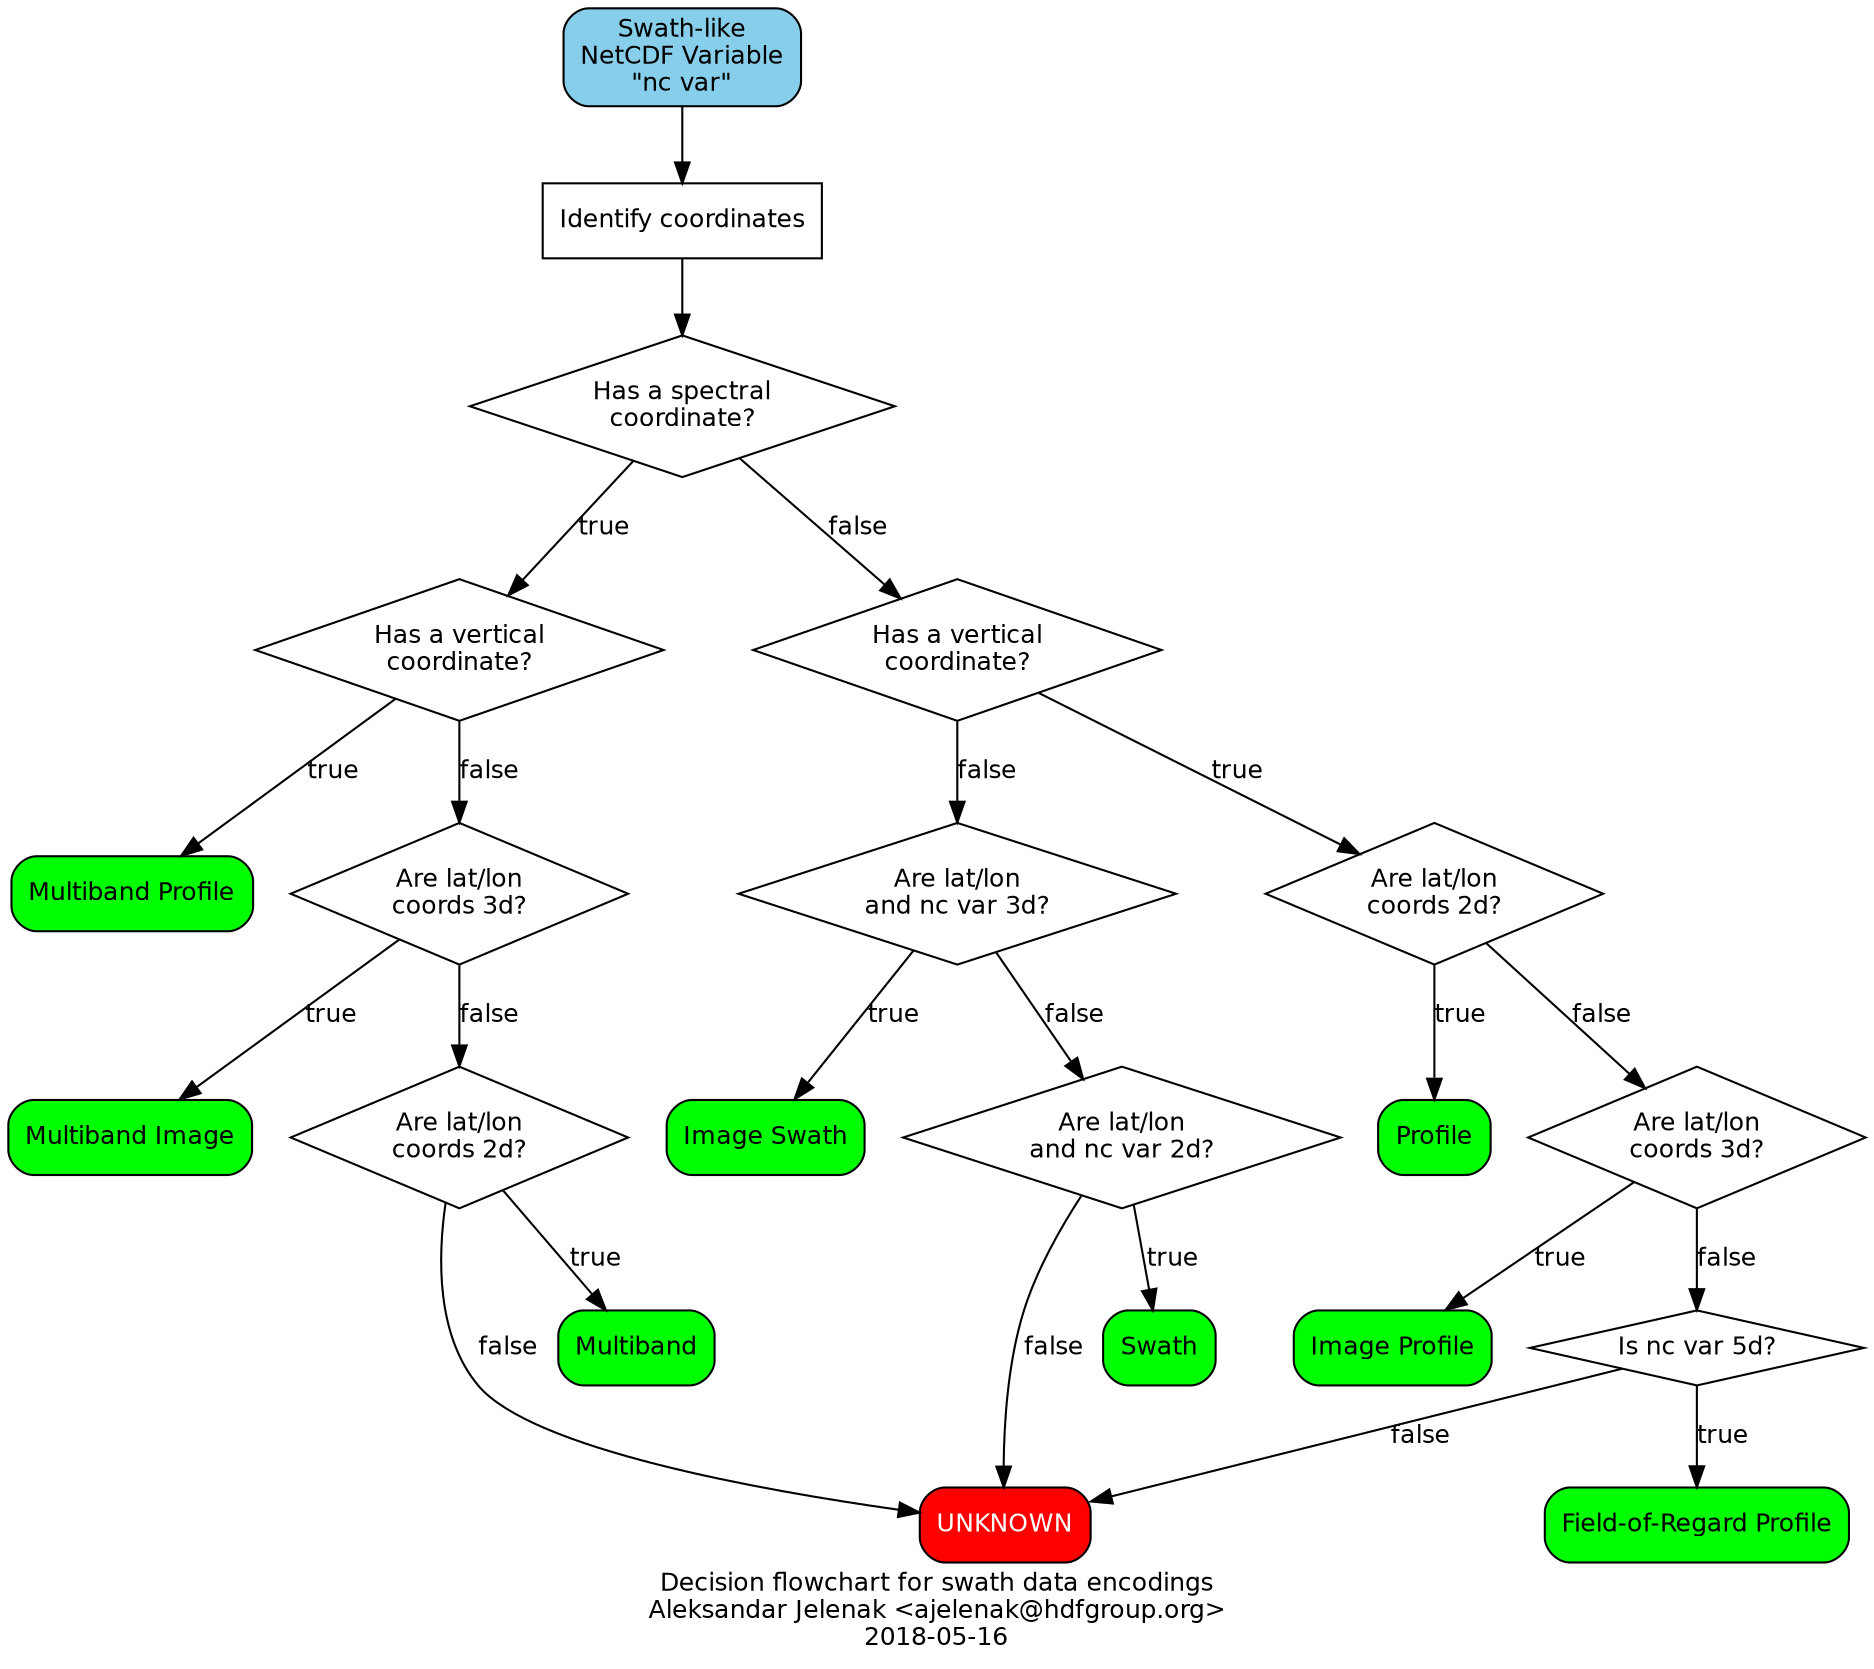 digraph {
    label="Decision flowchart for swath data encodings\nAleksandar Jelenak <ajelenak@hdfgroup.org>\n2018-05-16";

    graph[fontname="Helvetica", fontsize=12];
    node[fontname="Helvetica", fontsize=12];
    edge[fontname="Helvetica", fontsize=12];

    node[shape="box", style="rounded,filled", fillcolor="red",
         fontcolor="white", label="UNKNOWN"]
        unknown;

    node[shape="box", style="rounded,filled", fillcolor="skyblue",
         fontcolor="black"]
        ncvar;

    node[shape="box", style="rounded,filled", fillcolor="green"]
        mband;
        mband_image;
        mband_prof;
        swath;
        image_swath;
        profile;
        image_profile;
        FOR_profile;

    node[shape="box", style=""]
        coords;

    node[shape="diamond", style=""]
        if_band_coord;
        if_vert_coord;
        if_vert_coord_1;
        are_latlon_3d;
        are_latlonvar_3d;
        are_latlonvar_2d;
        are_latlon_2d;
        is_ncvar_5d;

    ncvar[label="Swath-like\nNetCDF Variable\n\"nc var\""];
    coords[label="Identify coordinates"];
    if_band_coord[label="Has a spectral\ncoordinate?"];
    if_vert_coord[label="Has a vertical\ncoordinate?"];
    if_vert_coord_1[label="Has a vertical\ncoordinate?"];
    mband_prof[label="Multiband Profile"];
    mband[label="Multiband"];
    mband_image[label="Multiband Image"];
    are_latlon_3d[label="Are lat/lon\ncoords 3d?"];
    are_latlon_3d_1[label="Are lat/lon\ncoords 3d?"];
    are_latlon_2d[label="Are lat/lon\ncoords 2d?"];
    are_latlon_2d_1[label="Are lat/lon\ncoords 2d?"];
    swath[label="Swath"];
    image_swath[label="Image Swath"];
    are_latlonvar_3d[label="Are lat/lon\nand nc var 3d?"];
    are_latlonvar_2d[label="Are lat/lon\nand nc var 2d?"];
    profile[label="Profile"];
    image_profile[label="Image Profile"];
    FOR_profile[label="Field-of-Regard Profile"];
    is_ncvar_5d[label="Is nc var 5d?"];

    ncvar -> coords;
    coords -> if_band_coord

    if_band_coord -> if_vert_coord [label="true"];
    if_band_coord -> if_vert_coord_1 [label="false"];

    if_vert_coord -> mband_prof [label="true"];
    if_vert_coord -> are_latlon_3d [label="false"];

    are_latlon_3d -> are_latlon_2d_1 [label="false"];
    are_latlon_3d -> mband_image [label="true"];

    are_latlon_2d_1 -> mband [label="true"];
    are_latlon_2d_1 -> unknown [label="false"];

    if_vert_coord_1 -> are_latlonvar_3d [label="false"];
    if_vert_coord_1 -> are_latlon_2d [label="true"];

    are_latlonvar_3d -> are_latlonvar_2d [label="false"];
    are_latlonvar_3d -> image_swath [label="true"];

    are_latlonvar_2d -> swath [label="true"];
    are_latlonvar_2d -> unknown [label="false"];

    are_latlon_2d -> profile [label="true"];
    are_latlon_2d -> are_latlon_3d_1 [label="false"];

    are_latlon_3d_1 -> image_profile [label="true"];
    are_latlon_3d_1 -> is_ncvar_5d [label="false"];

    is_ncvar_5d -> FOR_profile [label="true"];
    is_ncvar_5d -> unknown [label="false"];
}
